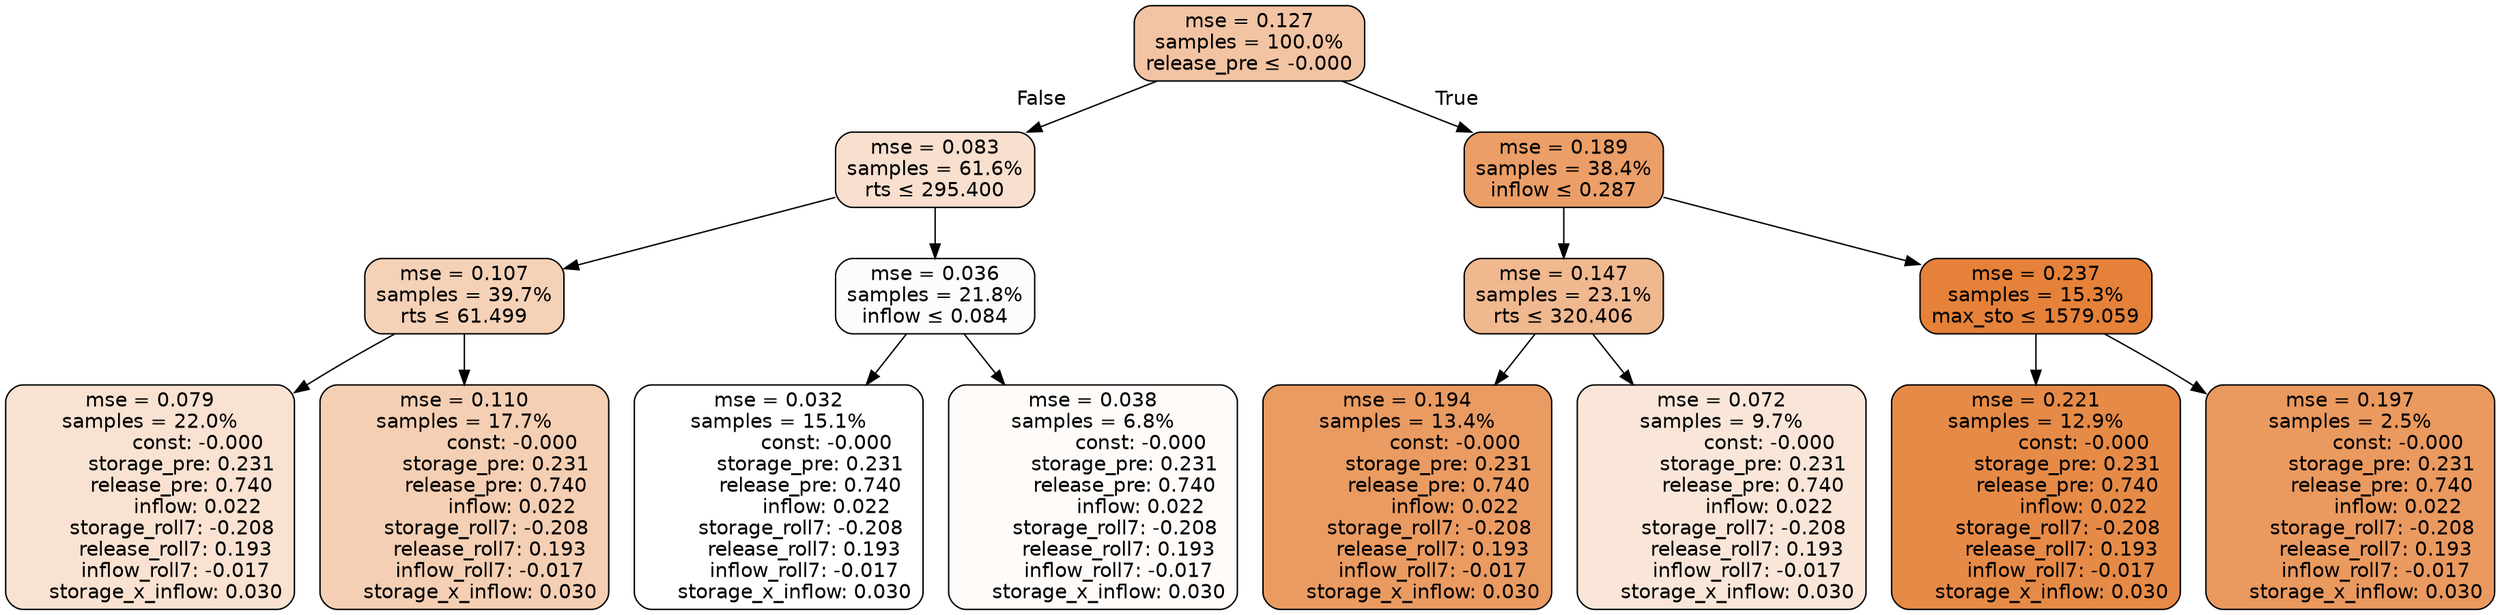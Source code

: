 digraph tree {
node [shape=rectangle, style="filled, rounded", color="black", fontname=helvetica] ;
edge [fontname=helvetica] ;
	"0" [label="mse = 0.127
samples = 100.0%
release_pre &le; -0.000", fillcolor="#f2c4a3"]
	"1" [label="mse = 0.083
samples = 61.6%
rts &le; 295.400", fillcolor="#f8dfce"]
	"2" [label="mse = 0.107
samples = 39.7%
rts &le; 61.499", fillcolor="#f5d1b7"]
	"3" [label="mse = 0.079
samples = 22.0%
               const: -0.000
          storage_pre: 0.231
          release_pre: 0.740
               inflow: 0.022
       storage_roll7: -0.208
        release_roll7: 0.193
        inflow_roll7: -0.017
     storage_x_inflow: 0.030", fillcolor="#f9e2d1"]
	"4" [label="mse = 0.110
samples = 17.7%
               const: -0.000
          storage_pre: 0.231
          release_pre: 0.740
               inflow: 0.022
       storage_roll7: -0.208
        release_roll7: 0.193
        inflow_roll7: -0.017
     storage_x_inflow: 0.030", fillcolor="#f5cfb3"]
	"5" [label="mse = 0.036
samples = 21.8%
inflow &le; 0.084", fillcolor="#fefcfb"]
	"6" [label="mse = 0.032
samples = 15.1%
               const: -0.000
          storage_pre: 0.231
          release_pre: 0.740
               inflow: 0.022
       storage_roll7: -0.208
        release_roll7: 0.193
        inflow_roll7: -0.017
     storage_x_inflow: 0.030", fillcolor="#ffffff"]
	"7" [label="mse = 0.038
samples = 6.8%
               const: -0.000
          storage_pre: 0.231
          release_pre: 0.740
               inflow: 0.022
       storage_roll7: -0.208
        release_roll7: 0.193
        inflow_roll7: -0.017
     storage_x_inflow: 0.030", fillcolor="#fefbf9"]
	"8" [label="mse = 0.189
samples = 38.4%
inflow &le; 0.287", fillcolor="#eb9e67"]
	"9" [label="mse = 0.147
samples = 23.1%
rts &le; 320.406", fillcolor="#f0b88f"]
	"10" [label="mse = 0.194
samples = 13.4%
               const: -0.000
          storage_pre: 0.231
          release_pre: 0.740
               inflow: 0.022
       storage_roll7: -0.208
        release_roll7: 0.193
        inflow_roll7: -0.017
     storage_x_inflow: 0.030", fillcolor="#ea9b62"]
	"11" [label="mse = 0.072
samples = 9.7%
               const: -0.000
          storage_pre: 0.231
          release_pre: 0.740
               inflow: 0.022
       storage_roll7: -0.208
        release_roll7: 0.193
        inflow_roll7: -0.017
     storage_x_inflow: 0.030", fillcolor="#f9e6d8"]
	"12" [label="mse = 0.237
samples = 15.3%
max_sto &le; 1579.059", fillcolor="#e58139"]
	"13" [label="mse = 0.221
samples = 12.9%
               const: -0.000
          storage_pre: 0.231
          release_pre: 0.740
               inflow: 0.022
       storage_roll7: -0.208
        release_roll7: 0.193
        inflow_roll7: -0.017
     storage_x_inflow: 0.030", fillcolor="#e68a47"]
	"14" [label="mse = 0.197
samples = 2.5%
               const: -0.000
          storage_pre: 0.231
          release_pre: 0.740
               inflow: 0.022
       storage_roll7: -0.208
        release_roll7: 0.193
        inflow_roll7: -0.017
     storage_x_inflow: 0.030", fillcolor="#ea995f"]

	"0" -> "1" [labeldistance=2.5, labelangle=45, headlabel="False"]
	"1" -> "2"
	"2" -> "3"
	"2" -> "4"
	"1" -> "5"
	"5" -> "6"
	"5" -> "7"
	"0" -> "8" [labeldistance=2.5, labelangle=-45, headlabel="True"]
	"8" -> "9"
	"9" -> "10"
	"9" -> "11"
	"8" -> "12"
	"12" -> "13"
	"12" -> "14"
}